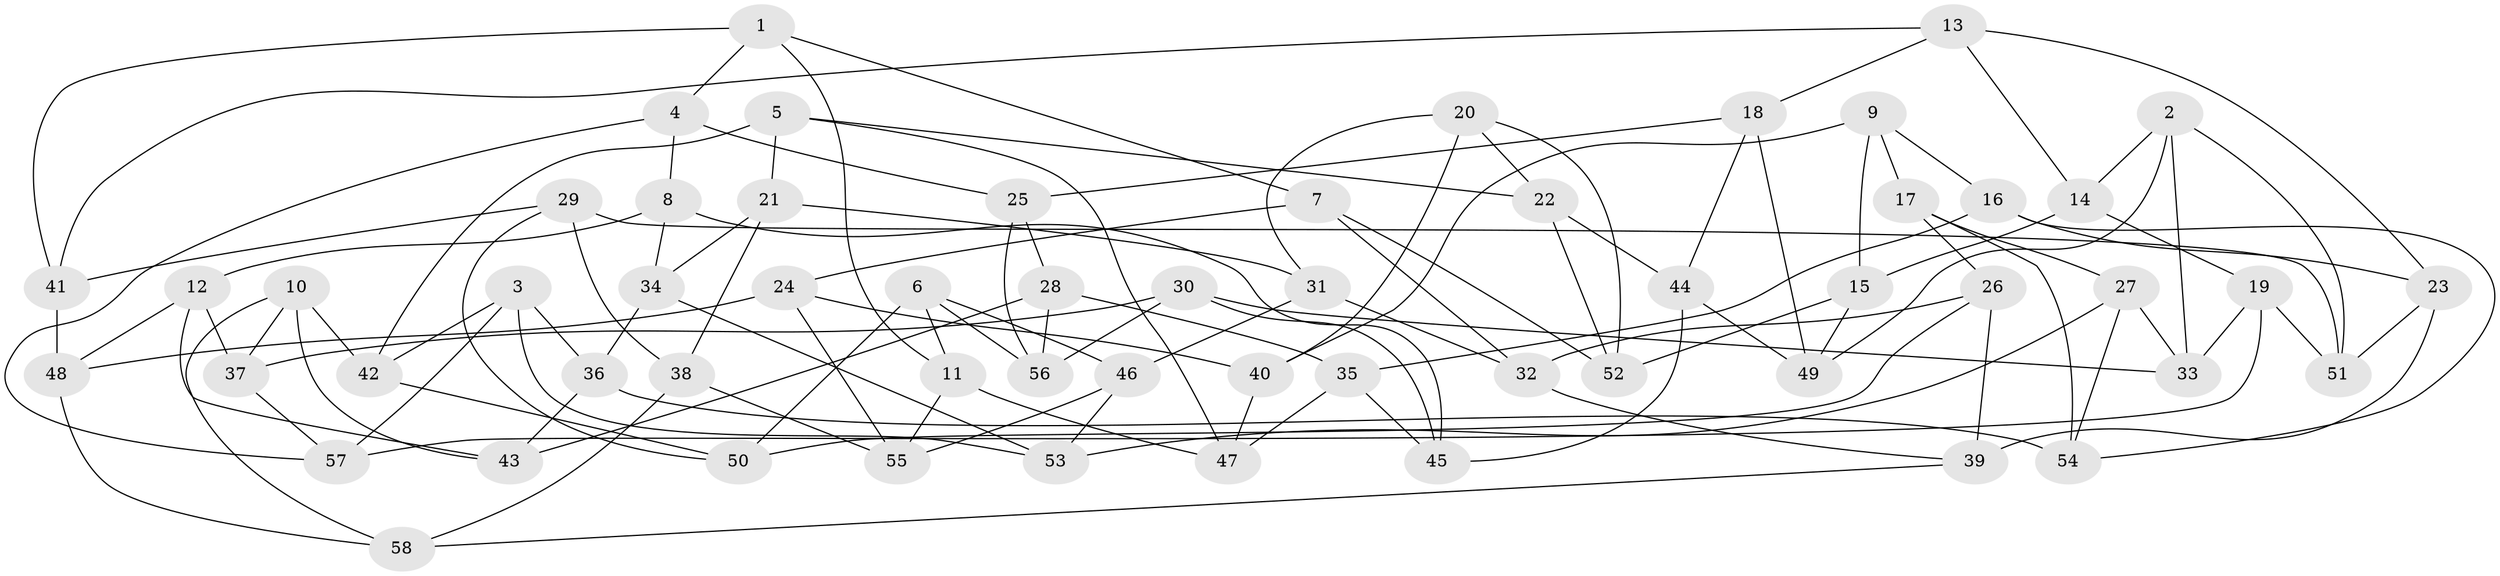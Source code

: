 // Generated by graph-tools (version 1.1) at 2025/16/03/09/25 04:16:15]
// undirected, 58 vertices, 116 edges
graph export_dot {
graph [start="1"]
  node [color=gray90,style=filled];
  1;
  2;
  3;
  4;
  5;
  6;
  7;
  8;
  9;
  10;
  11;
  12;
  13;
  14;
  15;
  16;
  17;
  18;
  19;
  20;
  21;
  22;
  23;
  24;
  25;
  26;
  27;
  28;
  29;
  30;
  31;
  32;
  33;
  34;
  35;
  36;
  37;
  38;
  39;
  40;
  41;
  42;
  43;
  44;
  45;
  46;
  47;
  48;
  49;
  50;
  51;
  52;
  53;
  54;
  55;
  56;
  57;
  58;
  1 -- 41;
  1 -- 7;
  1 -- 4;
  1 -- 11;
  2 -- 33;
  2 -- 49;
  2 -- 14;
  2 -- 51;
  3 -- 53;
  3 -- 36;
  3 -- 42;
  3 -- 57;
  4 -- 8;
  4 -- 25;
  4 -- 57;
  5 -- 47;
  5 -- 22;
  5 -- 42;
  5 -- 21;
  6 -- 11;
  6 -- 46;
  6 -- 56;
  6 -- 50;
  7 -- 32;
  7 -- 24;
  7 -- 52;
  8 -- 34;
  8 -- 12;
  8 -- 45;
  9 -- 40;
  9 -- 16;
  9 -- 17;
  9 -- 15;
  10 -- 43;
  10 -- 37;
  10 -- 42;
  10 -- 58;
  11 -- 47;
  11 -- 55;
  12 -- 43;
  12 -- 48;
  12 -- 37;
  13 -- 18;
  13 -- 41;
  13 -- 23;
  13 -- 14;
  14 -- 19;
  14 -- 15;
  15 -- 52;
  15 -- 49;
  16 -- 23;
  16 -- 54;
  16 -- 35;
  17 -- 26;
  17 -- 27;
  17 -- 54;
  18 -- 49;
  18 -- 44;
  18 -- 25;
  19 -- 51;
  19 -- 33;
  19 -- 57;
  20 -- 52;
  20 -- 22;
  20 -- 31;
  20 -- 40;
  21 -- 38;
  21 -- 34;
  21 -- 31;
  22 -- 44;
  22 -- 52;
  23 -- 51;
  23 -- 39;
  24 -- 40;
  24 -- 48;
  24 -- 55;
  25 -- 56;
  25 -- 28;
  26 -- 50;
  26 -- 39;
  26 -- 32;
  27 -- 54;
  27 -- 53;
  27 -- 33;
  28 -- 43;
  28 -- 35;
  28 -- 56;
  29 -- 50;
  29 -- 41;
  29 -- 38;
  29 -- 51;
  30 -- 56;
  30 -- 33;
  30 -- 45;
  30 -- 37;
  31 -- 32;
  31 -- 46;
  32 -- 39;
  34 -- 36;
  34 -- 53;
  35 -- 47;
  35 -- 45;
  36 -- 43;
  36 -- 54;
  37 -- 57;
  38 -- 55;
  38 -- 58;
  39 -- 58;
  40 -- 47;
  41 -- 48;
  42 -- 50;
  44 -- 49;
  44 -- 45;
  46 -- 53;
  46 -- 55;
  48 -- 58;
}
